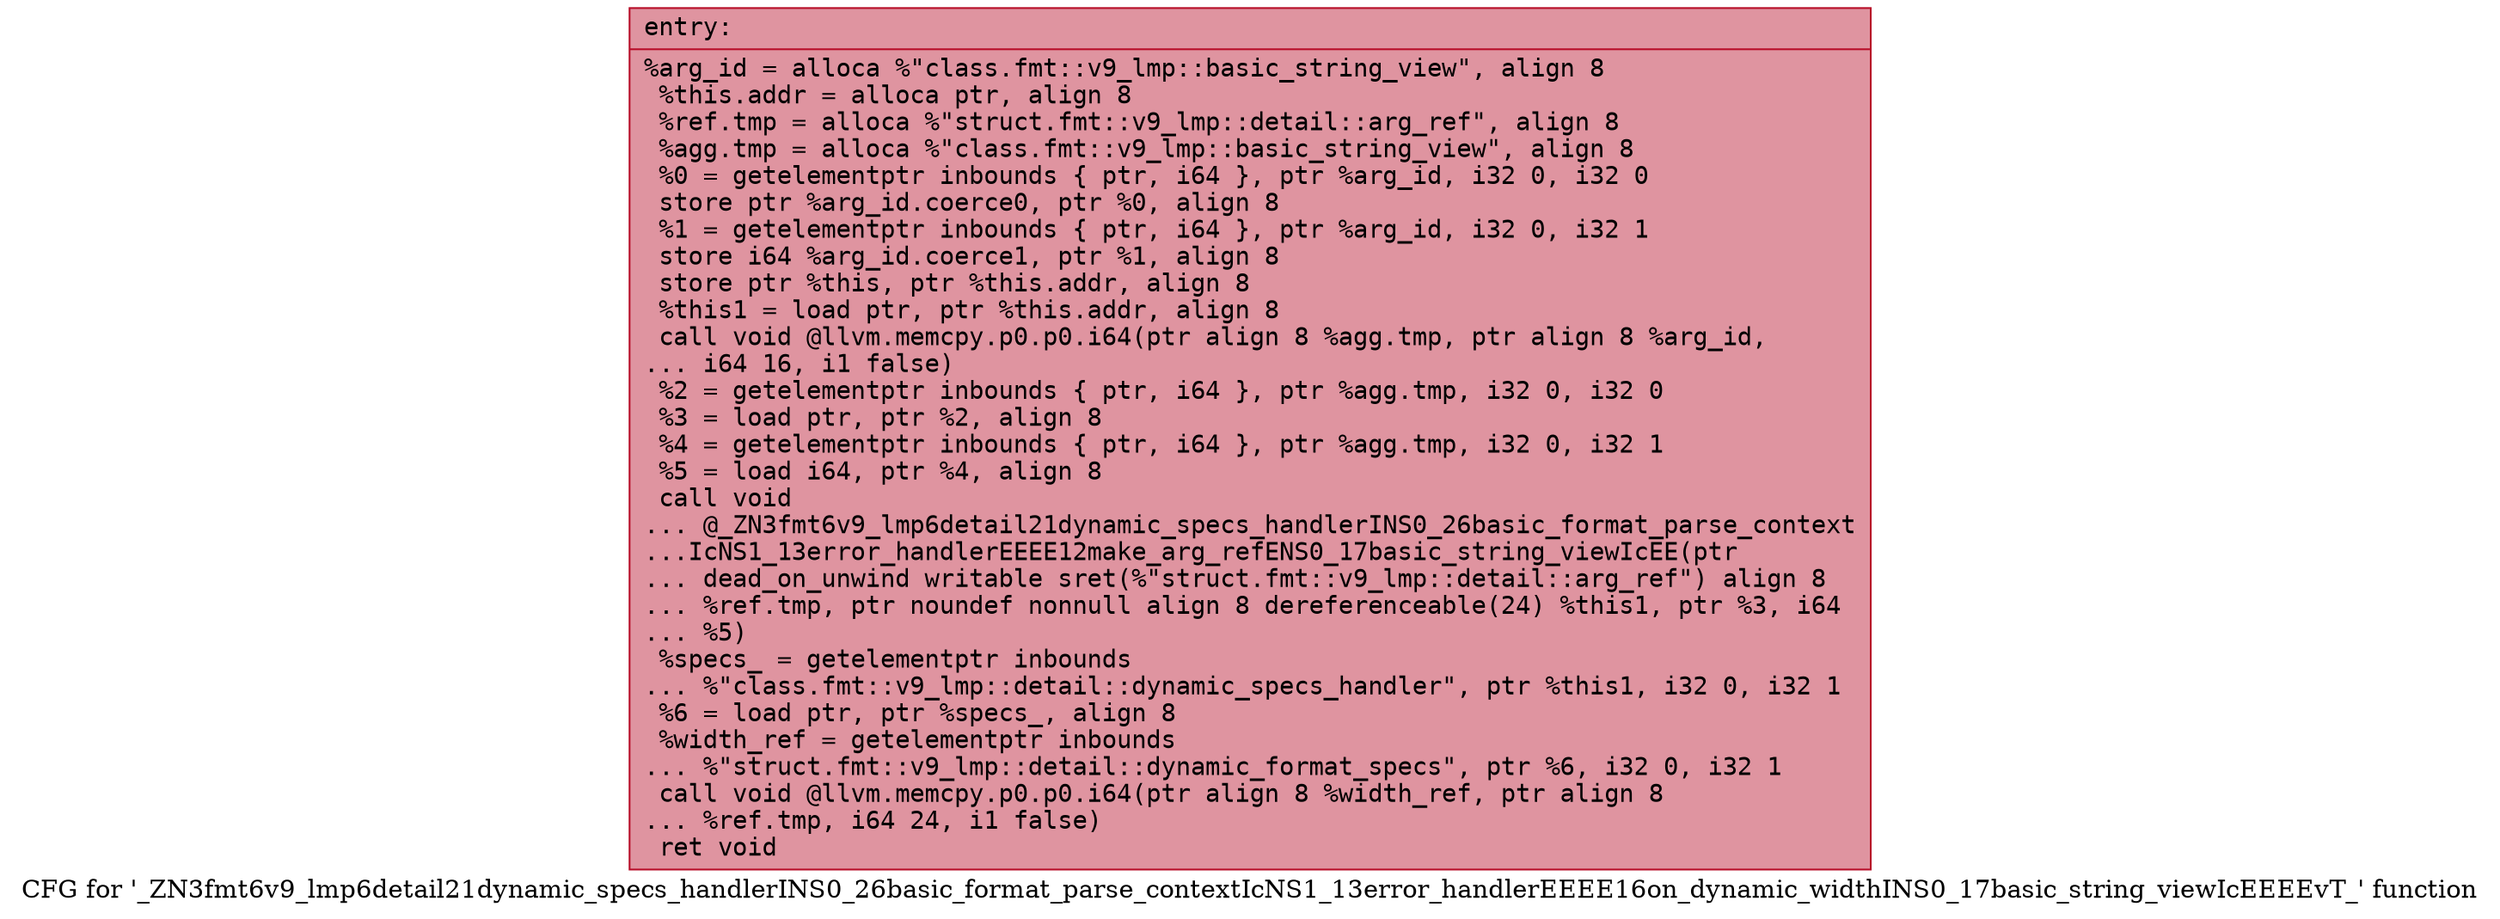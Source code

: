 digraph "CFG for '_ZN3fmt6v9_lmp6detail21dynamic_specs_handlerINS0_26basic_format_parse_contextIcNS1_13error_handlerEEEE16on_dynamic_widthINS0_17basic_string_viewIcEEEEvT_' function" {
	label="CFG for '_ZN3fmt6v9_lmp6detail21dynamic_specs_handlerINS0_26basic_format_parse_contextIcNS1_13error_handlerEEEE16on_dynamic_widthINS0_17basic_string_viewIcEEEEvT_' function";

	Node0x556bfead6a10 [shape=record,color="#b70d28ff", style=filled, fillcolor="#b70d2870" fontname="Courier",label="{entry:\l|  %arg_id = alloca %\"class.fmt::v9_lmp::basic_string_view\", align 8\l  %this.addr = alloca ptr, align 8\l  %ref.tmp = alloca %\"struct.fmt::v9_lmp::detail::arg_ref\", align 8\l  %agg.tmp = alloca %\"class.fmt::v9_lmp::basic_string_view\", align 8\l  %0 = getelementptr inbounds \{ ptr, i64 \}, ptr %arg_id, i32 0, i32 0\l  store ptr %arg_id.coerce0, ptr %0, align 8\l  %1 = getelementptr inbounds \{ ptr, i64 \}, ptr %arg_id, i32 0, i32 1\l  store i64 %arg_id.coerce1, ptr %1, align 8\l  store ptr %this, ptr %this.addr, align 8\l  %this1 = load ptr, ptr %this.addr, align 8\l  call void @llvm.memcpy.p0.p0.i64(ptr align 8 %agg.tmp, ptr align 8 %arg_id,\l... i64 16, i1 false)\l  %2 = getelementptr inbounds \{ ptr, i64 \}, ptr %agg.tmp, i32 0, i32 0\l  %3 = load ptr, ptr %2, align 8\l  %4 = getelementptr inbounds \{ ptr, i64 \}, ptr %agg.tmp, i32 0, i32 1\l  %5 = load i64, ptr %4, align 8\l  call void\l... @_ZN3fmt6v9_lmp6detail21dynamic_specs_handlerINS0_26basic_format_parse_context\l...IcNS1_13error_handlerEEEE12make_arg_refENS0_17basic_string_viewIcEE(ptr\l... dead_on_unwind writable sret(%\"struct.fmt::v9_lmp::detail::arg_ref\") align 8\l... %ref.tmp, ptr noundef nonnull align 8 dereferenceable(24) %this1, ptr %3, i64\l... %5)\l  %specs_ = getelementptr inbounds\l... %\"class.fmt::v9_lmp::detail::dynamic_specs_handler\", ptr %this1, i32 0, i32 1\l  %6 = load ptr, ptr %specs_, align 8\l  %width_ref = getelementptr inbounds\l... %\"struct.fmt::v9_lmp::detail::dynamic_format_specs\", ptr %6, i32 0, i32 1\l  call void @llvm.memcpy.p0.p0.i64(ptr align 8 %width_ref, ptr align 8\l... %ref.tmp, i64 24, i1 false)\l  ret void\l}"];
}
